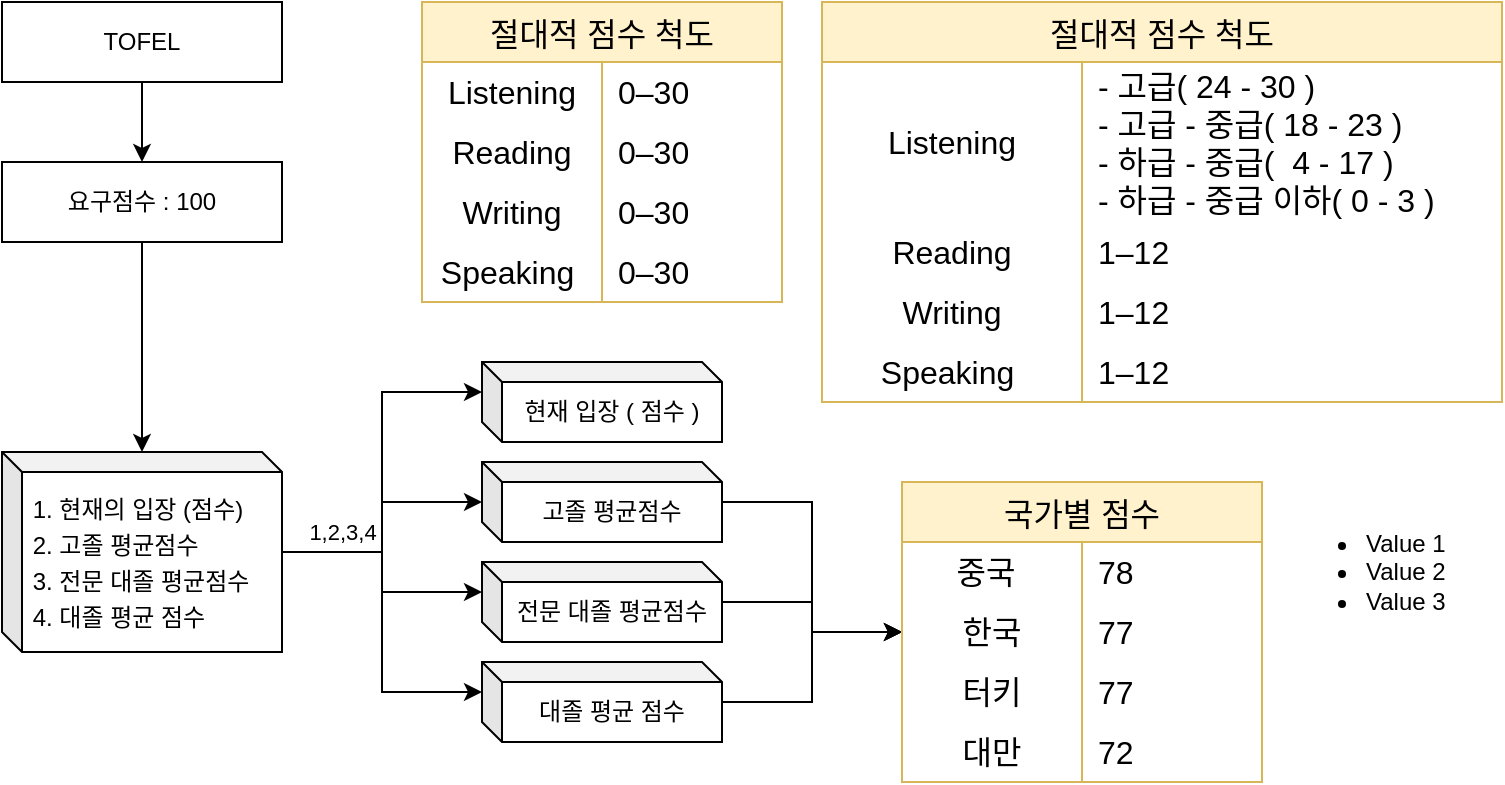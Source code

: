 <mxfile version="21.8.0" type="github">
  <diagram name="페이지-1" id="8IHDN_-SKcLilpCCmVuQ">
    <mxGraphModel dx="1173" dy="642" grid="1" gridSize="10" guides="1" tooltips="1" connect="1" arrows="1" fold="1" page="1" pageScale="1" pageWidth="1920" pageHeight="1200" math="0" shadow="0">
      <root>
        <mxCell id="0" />
        <mxCell id="1" parent="0" />
        <mxCell id="AJ-2sVFdrdn4f0Wi_BYu-5" style="edgeStyle=orthogonalEdgeStyle;rounded=0;orthogonalLoop=1;jettySize=auto;html=1;entryX=0.5;entryY=0;entryDx=0;entryDy=0;" edge="1" parent="1" source="AJ-2sVFdrdn4f0Wi_BYu-3" target="AJ-2sVFdrdn4f0Wi_BYu-4">
          <mxGeometry relative="1" as="geometry" />
        </mxCell>
        <mxCell id="AJ-2sVFdrdn4f0Wi_BYu-3" value="TOFEL" style="rounded=0;whiteSpace=wrap;html=1;" vertex="1" parent="1">
          <mxGeometry x="630" y="200" width="140" height="40" as="geometry" />
        </mxCell>
        <mxCell id="AJ-2sVFdrdn4f0Wi_BYu-10" style="edgeStyle=orthogonalEdgeStyle;rounded=0;orthogonalLoop=1;jettySize=auto;html=1;exitX=0.5;exitY=1;exitDx=0;exitDy=0;" edge="1" parent="1" source="AJ-2sVFdrdn4f0Wi_BYu-4" target="AJ-2sVFdrdn4f0Wi_BYu-6">
          <mxGeometry relative="1" as="geometry">
            <mxPoint x="700" y="360" as="sourcePoint" />
          </mxGeometry>
        </mxCell>
        <mxCell id="AJ-2sVFdrdn4f0Wi_BYu-4" value="요구점수 : 100" style="rounded=0;whiteSpace=wrap;html=1;" vertex="1" parent="1">
          <mxGeometry x="630" y="280" width="140" height="40" as="geometry" />
        </mxCell>
        <mxCell id="AJ-2sVFdrdn4f0Wi_BYu-19" style="edgeStyle=orthogonalEdgeStyle;rounded=0;orthogonalLoop=1;jettySize=auto;html=1;" edge="1" parent="1" source="AJ-2sVFdrdn4f0Wi_BYu-6" target="AJ-2sVFdrdn4f0Wi_BYu-13">
          <mxGeometry relative="1" as="geometry" />
        </mxCell>
        <mxCell id="AJ-2sVFdrdn4f0Wi_BYu-6" value="&lt;div style=&quot;line-height: 150%;&quot;&gt;&lt;span style=&quot;background-color: initial;&quot;&gt;&amp;nbsp;1. 현재의 입장 (점수)&amp;nbsp;&lt;/span&gt;&lt;/div&gt;&lt;div style=&quot;line-height: 150%;&quot;&gt;&lt;span style=&quot;background-color: initial;&quot;&gt;&amp;nbsp;2. 고졸 평균점수&lt;/span&gt;&lt;/div&gt;&lt;div style=&quot;line-height: 150%;&quot;&gt;&lt;span style=&quot;background-color: initial;&quot;&gt;&amp;nbsp;3. 전문 대졸 평균점수&lt;/span&gt;&lt;/div&gt;&lt;div style=&quot;line-height: 150%;&quot;&gt;&lt;span style=&quot;background-color: initial;&quot;&gt;&amp;nbsp;4. 대졸 평균 점수&lt;/span&gt;&lt;/div&gt;" style="shape=cube;whiteSpace=wrap;html=1;boundedLbl=1;backgroundOutline=1;darkOpacity=0.05;darkOpacity2=0.1;align=left;size=10;" vertex="1" parent="1">
          <mxGeometry x="630" y="425" width="140" height="100" as="geometry" />
        </mxCell>
        <mxCell id="AJ-2sVFdrdn4f0Wi_BYu-12" value="현재 입장 ( 점수 )" style="shape=cube;whiteSpace=wrap;html=1;boundedLbl=1;backgroundOutline=1;darkOpacity=0.05;darkOpacity2=0.1;size=10;" vertex="1" parent="1">
          <mxGeometry x="870" y="380" width="120" height="40" as="geometry" />
        </mxCell>
        <mxCell id="AJ-2sVFdrdn4f0Wi_BYu-89" style="edgeStyle=orthogonalEdgeStyle;rounded=0;orthogonalLoop=1;jettySize=auto;html=1;" edge="1" parent="1" source="AJ-2sVFdrdn4f0Wi_BYu-13" target="AJ-2sVFdrdn4f0Wi_BYu-76">
          <mxGeometry relative="1" as="geometry" />
        </mxCell>
        <mxCell id="AJ-2sVFdrdn4f0Wi_BYu-13" value="고졸 평균점수" style="shape=cube;whiteSpace=wrap;html=1;boundedLbl=1;backgroundOutline=1;darkOpacity=0.05;darkOpacity2=0.1;size=10;" vertex="1" parent="1">
          <mxGeometry x="870" y="430" width="120" height="40" as="geometry" />
        </mxCell>
        <mxCell id="AJ-2sVFdrdn4f0Wi_BYu-90" style="edgeStyle=orthogonalEdgeStyle;rounded=0;orthogonalLoop=1;jettySize=auto;html=1;" edge="1" parent="1" source="AJ-2sVFdrdn4f0Wi_BYu-14" target="AJ-2sVFdrdn4f0Wi_BYu-76">
          <mxGeometry relative="1" as="geometry" />
        </mxCell>
        <mxCell id="AJ-2sVFdrdn4f0Wi_BYu-14" value="전문 대졸 평균점수" style="shape=cube;whiteSpace=wrap;html=1;boundedLbl=1;backgroundOutline=1;darkOpacity=0.05;darkOpacity2=0.1;size=10;" vertex="1" parent="1">
          <mxGeometry x="870" y="480" width="120" height="40" as="geometry" />
        </mxCell>
        <mxCell id="AJ-2sVFdrdn4f0Wi_BYu-91" style="edgeStyle=orthogonalEdgeStyle;rounded=0;orthogonalLoop=1;jettySize=auto;html=1;" edge="1" parent="1" source="AJ-2sVFdrdn4f0Wi_BYu-15" target="AJ-2sVFdrdn4f0Wi_BYu-76">
          <mxGeometry relative="1" as="geometry" />
        </mxCell>
        <mxCell id="AJ-2sVFdrdn4f0Wi_BYu-15" value="대졸 평균 점수" style="shape=cube;whiteSpace=wrap;html=1;boundedLbl=1;backgroundOutline=1;darkOpacity=0.05;darkOpacity2=0.1;size=10;" vertex="1" parent="1">
          <mxGeometry x="870" y="530" width="120" height="40" as="geometry" />
        </mxCell>
        <mxCell id="AJ-2sVFdrdn4f0Wi_BYu-18" style="edgeStyle=orthogonalEdgeStyle;rounded=0;orthogonalLoop=1;jettySize=auto;html=1;entryX=0;entryY=0;entryDx=0;entryDy=15;entryPerimeter=0;" edge="1" parent="1" source="AJ-2sVFdrdn4f0Wi_BYu-6" target="AJ-2sVFdrdn4f0Wi_BYu-12">
          <mxGeometry relative="1" as="geometry" />
        </mxCell>
        <mxCell id="AJ-2sVFdrdn4f0Wi_BYu-20" style="edgeStyle=orthogonalEdgeStyle;rounded=0;orthogonalLoop=1;jettySize=auto;html=1;entryX=0;entryY=0;entryDx=0;entryDy=15;entryPerimeter=0;" edge="1" parent="1" source="AJ-2sVFdrdn4f0Wi_BYu-6" target="AJ-2sVFdrdn4f0Wi_BYu-14">
          <mxGeometry relative="1" as="geometry" />
        </mxCell>
        <mxCell id="AJ-2sVFdrdn4f0Wi_BYu-21" style="edgeStyle=orthogonalEdgeStyle;rounded=0;orthogonalLoop=1;jettySize=auto;html=1;entryX=0;entryY=0;entryDx=0;entryDy=15;entryPerimeter=0;" edge="1" parent="1" source="AJ-2sVFdrdn4f0Wi_BYu-6" target="AJ-2sVFdrdn4f0Wi_BYu-15">
          <mxGeometry relative="1" as="geometry" />
        </mxCell>
        <mxCell id="AJ-2sVFdrdn4f0Wi_BYu-74" value="1,2,3,4" style="edgeLabel;html=1;align=center;verticalAlign=middle;resizable=0;points=[];" vertex="1" connectable="0" parent="AJ-2sVFdrdn4f0Wi_BYu-21">
          <mxGeometry x="-0.474" y="2" relative="1" as="geometry">
            <mxPoint x="-15" y="-8" as="offset" />
          </mxGeometry>
        </mxCell>
        <mxCell id="AJ-2sVFdrdn4f0Wi_BYu-60" value="절대적 점수 척도" style="shape=table;startSize=30;container=1;collapsible=0;childLayout=tableLayout;fixedRows=1;rowLines=0;fontStyle=0;strokeColor=#d6b656;fontSize=16;fillColor=#fff2cc;" vertex="1" parent="1">
          <mxGeometry x="840" y="200" width="180" height="150" as="geometry" />
        </mxCell>
        <mxCell id="AJ-2sVFdrdn4f0Wi_BYu-61" value="" style="shape=tableRow;horizontal=0;startSize=0;swimlaneHead=0;swimlaneBody=0;top=0;left=0;bottom=0;right=0;collapsible=0;dropTarget=0;fillColor=none;points=[[0,0.5],[1,0.5]];portConstraint=eastwest;strokeColor=inherit;fontSize=16;" vertex="1" parent="AJ-2sVFdrdn4f0Wi_BYu-60">
          <mxGeometry y="30" width="180" height="30" as="geometry" />
        </mxCell>
        <mxCell id="AJ-2sVFdrdn4f0Wi_BYu-62" value="Listening" style="shape=partialRectangle;html=1;whiteSpace=wrap;connectable=0;fillColor=none;top=0;left=0;bottom=0;right=0;overflow=hidden;pointerEvents=1;strokeColor=inherit;fontSize=16;" vertex="1" parent="AJ-2sVFdrdn4f0Wi_BYu-61">
          <mxGeometry width="90" height="30" as="geometry">
            <mxRectangle width="90" height="30" as="alternateBounds" />
          </mxGeometry>
        </mxCell>
        <mxCell id="AJ-2sVFdrdn4f0Wi_BYu-63" value="0–30" style="shape=partialRectangle;html=1;whiteSpace=wrap;connectable=0;fillColor=none;top=0;left=0;bottom=0;right=0;align=left;spacingLeft=6;overflow=hidden;strokeColor=inherit;fontSize=16;" vertex="1" parent="AJ-2sVFdrdn4f0Wi_BYu-61">
          <mxGeometry x="90" width="90" height="30" as="geometry">
            <mxRectangle width="90" height="30" as="alternateBounds" />
          </mxGeometry>
        </mxCell>
        <mxCell id="AJ-2sVFdrdn4f0Wi_BYu-64" value="" style="shape=tableRow;horizontal=0;startSize=0;swimlaneHead=0;swimlaneBody=0;top=0;left=0;bottom=0;right=0;collapsible=0;dropTarget=0;fillColor=none;points=[[0,0.5],[1,0.5]];portConstraint=eastwest;strokeColor=inherit;fontSize=16;" vertex="1" parent="AJ-2sVFdrdn4f0Wi_BYu-60">
          <mxGeometry y="60" width="180" height="30" as="geometry" />
        </mxCell>
        <mxCell id="AJ-2sVFdrdn4f0Wi_BYu-65" value="Reading" style="shape=partialRectangle;html=1;whiteSpace=wrap;connectable=0;fillColor=none;top=0;left=0;bottom=0;right=0;overflow=hidden;strokeColor=inherit;fontSize=16;" vertex="1" parent="AJ-2sVFdrdn4f0Wi_BYu-64">
          <mxGeometry width="90" height="30" as="geometry">
            <mxRectangle width="90" height="30" as="alternateBounds" />
          </mxGeometry>
        </mxCell>
        <mxCell id="AJ-2sVFdrdn4f0Wi_BYu-66" value="0–30" style="shape=partialRectangle;html=1;whiteSpace=wrap;connectable=0;fillColor=none;top=0;left=0;bottom=0;right=0;align=left;spacingLeft=6;overflow=hidden;strokeColor=inherit;fontSize=16;" vertex="1" parent="AJ-2sVFdrdn4f0Wi_BYu-64">
          <mxGeometry x="90" width="90" height="30" as="geometry">
            <mxRectangle width="90" height="30" as="alternateBounds" />
          </mxGeometry>
        </mxCell>
        <mxCell id="AJ-2sVFdrdn4f0Wi_BYu-67" value="" style="shape=tableRow;horizontal=0;startSize=0;swimlaneHead=0;swimlaneBody=0;top=0;left=0;bottom=0;right=0;collapsible=0;dropTarget=0;fillColor=none;points=[[0,0.5],[1,0.5]];portConstraint=eastwest;strokeColor=inherit;fontSize=16;" vertex="1" parent="AJ-2sVFdrdn4f0Wi_BYu-60">
          <mxGeometry y="90" width="180" height="30" as="geometry" />
        </mxCell>
        <mxCell id="AJ-2sVFdrdn4f0Wi_BYu-68" value="Writing" style="shape=partialRectangle;html=1;whiteSpace=wrap;connectable=0;fillColor=none;top=0;left=0;bottom=0;right=0;overflow=hidden;strokeColor=inherit;fontSize=16;" vertex="1" parent="AJ-2sVFdrdn4f0Wi_BYu-67">
          <mxGeometry width="90" height="30" as="geometry">
            <mxRectangle width="90" height="30" as="alternateBounds" />
          </mxGeometry>
        </mxCell>
        <mxCell id="AJ-2sVFdrdn4f0Wi_BYu-69" value="0–30" style="shape=partialRectangle;html=1;whiteSpace=wrap;connectable=0;fillColor=none;top=0;left=0;bottom=0;right=0;align=left;spacingLeft=6;overflow=hidden;strokeColor=inherit;fontSize=16;" vertex="1" parent="AJ-2sVFdrdn4f0Wi_BYu-67">
          <mxGeometry x="90" width="90" height="30" as="geometry">
            <mxRectangle width="90" height="30" as="alternateBounds" />
          </mxGeometry>
        </mxCell>
        <mxCell id="AJ-2sVFdrdn4f0Wi_BYu-71" value="" style="shape=tableRow;horizontal=0;startSize=0;swimlaneHead=0;swimlaneBody=0;top=0;left=0;bottom=0;right=0;collapsible=0;dropTarget=0;fillColor=none;points=[[0,0.5],[1,0.5]];portConstraint=eastwest;strokeColor=inherit;fontSize=16;" vertex="1" parent="AJ-2sVFdrdn4f0Wi_BYu-60">
          <mxGeometry y="120" width="180" height="30" as="geometry" />
        </mxCell>
        <mxCell id="AJ-2sVFdrdn4f0Wi_BYu-72" value="Speaking&amp;nbsp;" style="shape=partialRectangle;html=1;whiteSpace=wrap;connectable=0;fillColor=none;top=0;left=0;bottom=0;right=0;overflow=hidden;strokeColor=inherit;fontSize=16;" vertex="1" parent="AJ-2sVFdrdn4f0Wi_BYu-71">
          <mxGeometry width="90" height="30" as="geometry">
            <mxRectangle width="90" height="30" as="alternateBounds" />
          </mxGeometry>
        </mxCell>
        <mxCell id="AJ-2sVFdrdn4f0Wi_BYu-73" value="0–30" style="shape=partialRectangle;html=1;whiteSpace=wrap;connectable=0;fillColor=none;top=0;left=0;bottom=0;right=0;align=left;spacingLeft=6;overflow=hidden;strokeColor=inherit;fontSize=16;" vertex="1" parent="AJ-2sVFdrdn4f0Wi_BYu-71">
          <mxGeometry x="90" width="90" height="30" as="geometry">
            <mxRectangle width="90" height="30" as="alternateBounds" />
          </mxGeometry>
        </mxCell>
        <mxCell id="AJ-2sVFdrdn4f0Wi_BYu-76" value="국가별 점수" style="shape=table;startSize=30;container=1;collapsible=0;childLayout=tableLayout;fixedRows=1;rowLines=0;fontStyle=0;strokeColor=#d6b656;fontSize=16;fillColor=#fff2cc;" vertex="1" parent="1">
          <mxGeometry x="1080" y="440" width="180" height="150" as="geometry" />
        </mxCell>
        <mxCell id="AJ-2sVFdrdn4f0Wi_BYu-77" value="" style="shape=tableRow;horizontal=0;startSize=0;swimlaneHead=0;swimlaneBody=0;top=0;left=0;bottom=0;right=0;collapsible=0;dropTarget=0;fillColor=none;points=[[0,0.5],[1,0.5]];portConstraint=eastwest;strokeColor=inherit;fontSize=16;" vertex="1" parent="AJ-2sVFdrdn4f0Wi_BYu-76">
          <mxGeometry y="30" width="180" height="30" as="geometry" />
        </mxCell>
        <mxCell id="AJ-2sVFdrdn4f0Wi_BYu-78" value="중국&lt;span style=&quot;white-space: pre;&quot;&gt;&#x9;&lt;/span&gt;" style="shape=partialRectangle;html=1;whiteSpace=wrap;connectable=0;fillColor=none;top=0;left=0;bottom=0;right=0;overflow=hidden;pointerEvents=1;strokeColor=inherit;fontSize=16;" vertex="1" parent="AJ-2sVFdrdn4f0Wi_BYu-77">
          <mxGeometry width="90" height="30" as="geometry">
            <mxRectangle width="90" height="30" as="alternateBounds" />
          </mxGeometry>
        </mxCell>
        <mxCell id="AJ-2sVFdrdn4f0Wi_BYu-79" value="78" style="shape=partialRectangle;html=1;whiteSpace=wrap;connectable=0;fillColor=none;top=0;left=0;bottom=0;right=0;align=left;spacingLeft=6;overflow=hidden;strokeColor=inherit;fontSize=16;" vertex="1" parent="AJ-2sVFdrdn4f0Wi_BYu-77">
          <mxGeometry x="90" width="90" height="30" as="geometry">
            <mxRectangle width="90" height="30" as="alternateBounds" />
          </mxGeometry>
        </mxCell>
        <mxCell id="AJ-2sVFdrdn4f0Wi_BYu-80" value="" style="shape=tableRow;horizontal=0;startSize=0;swimlaneHead=0;swimlaneBody=0;top=0;left=0;bottom=0;right=0;collapsible=0;dropTarget=0;fillColor=none;points=[[0,0.5],[1,0.5]];portConstraint=eastwest;strokeColor=inherit;fontSize=16;" vertex="1" parent="AJ-2sVFdrdn4f0Wi_BYu-76">
          <mxGeometry y="60" width="180" height="30" as="geometry" />
        </mxCell>
        <mxCell id="AJ-2sVFdrdn4f0Wi_BYu-81" value="한국" style="shape=partialRectangle;html=1;whiteSpace=wrap;connectable=0;fillColor=none;top=0;left=0;bottom=0;right=0;overflow=hidden;strokeColor=inherit;fontSize=16;" vertex="1" parent="AJ-2sVFdrdn4f0Wi_BYu-80">
          <mxGeometry width="90" height="30" as="geometry">
            <mxRectangle width="90" height="30" as="alternateBounds" />
          </mxGeometry>
        </mxCell>
        <mxCell id="AJ-2sVFdrdn4f0Wi_BYu-82" value="77" style="shape=partialRectangle;html=1;whiteSpace=wrap;connectable=0;fillColor=none;top=0;left=0;bottom=0;right=0;align=left;spacingLeft=6;overflow=hidden;strokeColor=inherit;fontSize=16;" vertex="1" parent="AJ-2sVFdrdn4f0Wi_BYu-80">
          <mxGeometry x="90" width="90" height="30" as="geometry">
            <mxRectangle width="90" height="30" as="alternateBounds" />
          </mxGeometry>
        </mxCell>
        <mxCell id="AJ-2sVFdrdn4f0Wi_BYu-83" value="" style="shape=tableRow;horizontal=0;startSize=0;swimlaneHead=0;swimlaneBody=0;top=0;left=0;bottom=0;right=0;collapsible=0;dropTarget=0;fillColor=none;points=[[0,0.5],[1,0.5]];portConstraint=eastwest;strokeColor=inherit;fontSize=16;" vertex="1" parent="AJ-2sVFdrdn4f0Wi_BYu-76">
          <mxGeometry y="90" width="180" height="30" as="geometry" />
        </mxCell>
        <mxCell id="AJ-2sVFdrdn4f0Wi_BYu-84" value="터키" style="shape=partialRectangle;html=1;whiteSpace=wrap;connectable=0;fillColor=none;top=0;left=0;bottom=0;right=0;overflow=hidden;strokeColor=inherit;fontSize=16;" vertex="1" parent="AJ-2sVFdrdn4f0Wi_BYu-83">
          <mxGeometry width="90" height="30" as="geometry">
            <mxRectangle width="90" height="30" as="alternateBounds" />
          </mxGeometry>
        </mxCell>
        <mxCell id="AJ-2sVFdrdn4f0Wi_BYu-85" value="77" style="shape=partialRectangle;html=1;whiteSpace=wrap;connectable=0;fillColor=none;top=0;left=0;bottom=0;right=0;align=left;spacingLeft=6;overflow=hidden;strokeColor=inherit;fontSize=16;" vertex="1" parent="AJ-2sVFdrdn4f0Wi_BYu-83">
          <mxGeometry x="90" width="90" height="30" as="geometry">
            <mxRectangle width="90" height="30" as="alternateBounds" />
          </mxGeometry>
        </mxCell>
        <mxCell id="AJ-2sVFdrdn4f0Wi_BYu-86" value="" style="shape=tableRow;horizontal=0;startSize=0;swimlaneHead=0;swimlaneBody=0;top=0;left=0;bottom=0;right=0;collapsible=0;dropTarget=0;fillColor=none;points=[[0,0.5],[1,0.5]];portConstraint=eastwest;strokeColor=inherit;fontSize=16;" vertex="1" parent="AJ-2sVFdrdn4f0Wi_BYu-76">
          <mxGeometry y="120" width="180" height="30" as="geometry" />
        </mxCell>
        <mxCell id="AJ-2sVFdrdn4f0Wi_BYu-87" value="대만" style="shape=partialRectangle;html=1;whiteSpace=wrap;connectable=0;fillColor=none;top=0;left=0;bottom=0;right=0;overflow=hidden;strokeColor=inherit;fontSize=16;" vertex="1" parent="AJ-2sVFdrdn4f0Wi_BYu-86">
          <mxGeometry width="90" height="30" as="geometry">
            <mxRectangle width="90" height="30" as="alternateBounds" />
          </mxGeometry>
        </mxCell>
        <mxCell id="AJ-2sVFdrdn4f0Wi_BYu-88" value="72" style="shape=partialRectangle;html=1;whiteSpace=wrap;connectable=0;fillColor=none;top=0;left=0;bottom=0;right=0;align=left;spacingLeft=6;overflow=hidden;strokeColor=inherit;fontSize=16;" vertex="1" parent="AJ-2sVFdrdn4f0Wi_BYu-86">
          <mxGeometry x="90" width="90" height="30" as="geometry">
            <mxRectangle width="90" height="30" as="alternateBounds" />
          </mxGeometry>
        </mxCell>
        <mxCell id="AJ-2sVFdrdn4f0Wi_BYu-93" value="&lt;ul&gt;&lt;li&gt;Value 1&lt;/li&gt;&lt;li&gt;Value 2&lt;/li&gt;&lt;li&gt;Value 3&lt;/li&gt;&lt;/ul&gt;" style="text;strokeColor=none;fillColor=none;html=1;whiteSpace=wrap;verticalAlign=middle;overflow=hidden;" vertex="1" parent="1">
          <mxGeometry x="1270" y="445" width="100" height="80" as="geometry" />
        </mxCell>
        <mxCell id="AJ-2sVFdrdn4f0Wi_BYu-96" value="절대적 점수 척도" style="shape=table;startSize=30;container=1;collapsible=0;childLayout=tableLayout;fixedRows=1;rowLines=0;fontStyle=0;strokeColor=#d6b656;fontSize=16;fillColor=#fff2cc;" vertex="1" parent="1">
          <mxGeometry x="1040" y="200" width="340" height="200" as="geometry" />
        </mxCell>
        <mxCell id="AJ-2sVFdrdn4f0Wi_BYu-97" value="" style="shape=tableRow;horizontal=0;startSize=0;swimlaneHead=0;swimlaneBody=0;top=0;left=0;bottom=0;right=0;collapsible=0;dropTarget=0;fillColor=none;points=[[0,0.5],[1,0.5]];portConstraint=eastwest;strokeColor=inherit;fontSize=16;" vertex="1" parent="AJ-2sVFdrdn4f0Wi_BYu-96">
          <mxGeometry y="30" width="340" height="80" as="geometry" />
        </mxCell>
        <mxCell id="AJ-2sVFdrdn4f0Wi_BYu-98" value="Listening" style="shape=partialRectangle;html=1;whiteSpace=wrap;connectable=0;fillColor=none;top=0;left=0;bottom=0;right=0;overflow=hidden;pointerEvents=1;strokeColor=inherit;fontSize=16;" vertex="1" parent="AJ-2sVFdrdn4f0Wi_BYu-97">
          <mxGeometry width="130" height="80" as="geometry">
            <mxRectangle width="130" height="80" as="alternateBounds" />
          </mxGeometry>
        </mxCell>
        <mxCell id="AJ-2sVFdrdn4f0Wi_BYu-99" value="- 고급( 24 - 30 )&lt;br&gt;- 고급 - 중급( 18 - 23 )&lt;br&gt;- 하급 - 중급(&amp;nbsp; 4 - 17 )&lt;br&gt;- 하급 - 중급 이하( 0 - 3 )" style="shape=partialRectangle;html=1;whiteSpace=wrap;connectable=0;fillColor=none;top=0;left=0;bottom=0;right=0;align=left;spacingLeft=6;overflow=hidden;strokeColor=inherit;fontSize=16;" vertex="1" parent="AJ-2sVFdrdn4f0Wi_BYu-97">
          <mxGeometry x="130" width="210" height="80" as="geometry">
            <mxRectangle width="210" height="80" as="alternateBounds" />
          </mxGeometry>
        </mxCell>
        <mxCell id="AJ-2sVFdrdn4f0Wi_BYu-100" value="" style="shape=tableRow;horizontal=0;startSize=0;swimlaneHead=0;swimlaneBody=0;top=0;left=0;bottom=0;right=0;collapsible=0;dropTarget=0;fillColor=none;points=[[0,0.5],[1,0.5]];portConstraint=eastwest;strokeColor=inherit;fontSize=16;" vertex="1" parent="AJ-2sVFdrdn4f0Wi_BYu-96">
          <mxGeometry y="110" width="340" height="30" as="geometry" />
        </mxCell>
        <mxCell id="AJ-2sVFdrdn4f0Wi_BYu-101" value="Reading" style="shape=partialRectangle;html=1;whiteSpace=wrap;connectable=0;fillColor=none;top=0;left=0;bottom=0;right=0;overflow=hidden;strokeColor=inherit;fontSize=16;" vertex="1" parent="AJ-2sVFdrdn4f0Wi_BYu-100">
          <mxGeometry width="130" height="30" as="geometry">
            <mxRectangle width="130" height="30" as="alternateBounds" />
          </mxGeometry>
        </mxCell>
        <mxCell id="AJ-2sVFdrdn4f0Wi_BYu-102" value="1–12" style="shape=partialRectangle;html=1;whiteSpace=wrap;connectable=0;fillColor=none;top=0;left=0;bottom=0;right=0;align=left;spacingLeft=6;overflow=hidden;strokeColor=inherit;fontSize=16;" vertex="1" parent="AJ-2sVFdrdn4f0Wi_BYu-100">
          <mxGeometry x="130" width="210" height="30" as="geometry">
            <mxRectangle width="210" height="30" as="alternateBounds" />
          </mxGeometry>
        </mxCell>
        <mxCell id="AJ-2sVFdrdn4f0Wi_BYu-103" value="" style="shape=tableRow;horizontal=0;startSize=0;swimlaneHead=0;swimlaneBody=0;top=0;left=0;bottom=0;right=0;collapsible=0;dropTarget=0;fillColor=none;points=[[0,0.5],[1,0.5]];portConstraint=eastwest;strokeColor=inherit;fontSize=16;" vertex="1" parent="AJ-2sVFdrdn4f0Wi_BYu-96">
          <mxGeometry y="140" width="340" height="30" as="geometry" />
        </mxCell>
        <mxCell id="AJ-2sVFdrdn4f0Wi_BYu-104" value="Writing" style="shape=partialRectangle;html=1;whiteSpace=wrap;connectable=0;fillColor=none;top=0;left=0;bottom=0;right=0;overflow=hidden;strokeColor=inherit;fontSize=16;" vertex="1" parent="AJ-2sVFdrdn4f0Wi_BYu-103">
          <mxGeometry width="130" height="30" as="geometry">
            <mxRectangle width="130" height="30" as="alternateBounds" />
          </mxGeometry>
        </mxCell>
        <mxCell id="AJ-2sVFdrdn4f0Wi_BYu-105" value="1–12" style="shape=partialRectangle;html=1;whiteSpace=wrap;connectable=0;fillColor=none;top=0;left=0;bottom=0;right=0;align=left;spacingLeft=6;overflow=hidden;strokeColor=inherit;fontSize=16;" vertex="1" parent="AJ-2sVFdrdn4f0Wi_BYu-103">
          <mxGeometry x="130" width="210" height="30" as="geometry">
            <mxRectangle width="210" height="30" as="alternateBounds" />
          </mxGeometry>
        </mxCell>
        <mxCell id="AJ-2sVFdrdn4f0Wi_BYu-106" value="" style="shape=tableRow;horizontal=0;startSize=0;swimlaneHead=0;swimlaneBody=0;top=0;left=0;bottom=0;right=0;collapsible=0;dropTarget=0;fillColor=none;points=[[0,0.5],[1,0.5]];portConstraint=eastwest;strokeColor=inherit;fontSize=16;" vertex="1" parent="AJ-2sVFdrdn4f0Wi_BYu-96">
          <mxGeometry y="170" width="340" height="30" as="geometry" />
        </mxCell>
        <mxCell id="AJ-2sVFdrdn4f0Wi_BYu-107" value="Speaking&amp;nbsp;" style="shape=partialRectangle;html=1;whiteSpace=wrap;connectable=0;fillColor=none;top=0;left=0;bottom=0;right=0;overflow=hidden;strokeColor=inherit;fontSize=16;" vertex="1" parent="AJ-2sVFdrdn4f0Wi_BYu-106">
          <mxGeometry width="130" height="30" as="geometry">
            <mxRectangle width="130" height="30" as="alternateBounds" />
          </mxGeometry>
        </mxCell>
        <mxCell id="AJ-2sVFdrdn4f0Wi_BYu-108" value="1–12" style="shape=partialRectangle;html=1;whiteSpace=wrap;connectable=0;fillColor=none;top=0;left=0;bottom=0;right=0;align=left;spacingLeft=6;overflow=hidden;strokeColor=inherit;fontSize=16;" vertex="1" parent="AJ-2sVFdrdn4f0Wi_BYu-106">
          <mxGeometry x="130" width="210" height="30" as="geometry">
            <mxRectangle width="210" height="30" as="alternateBounds" />
          </mxGeometry>
        </mxCell>
      </root>
    </mxGraphModel>
  </diagram>
</mxfile>
